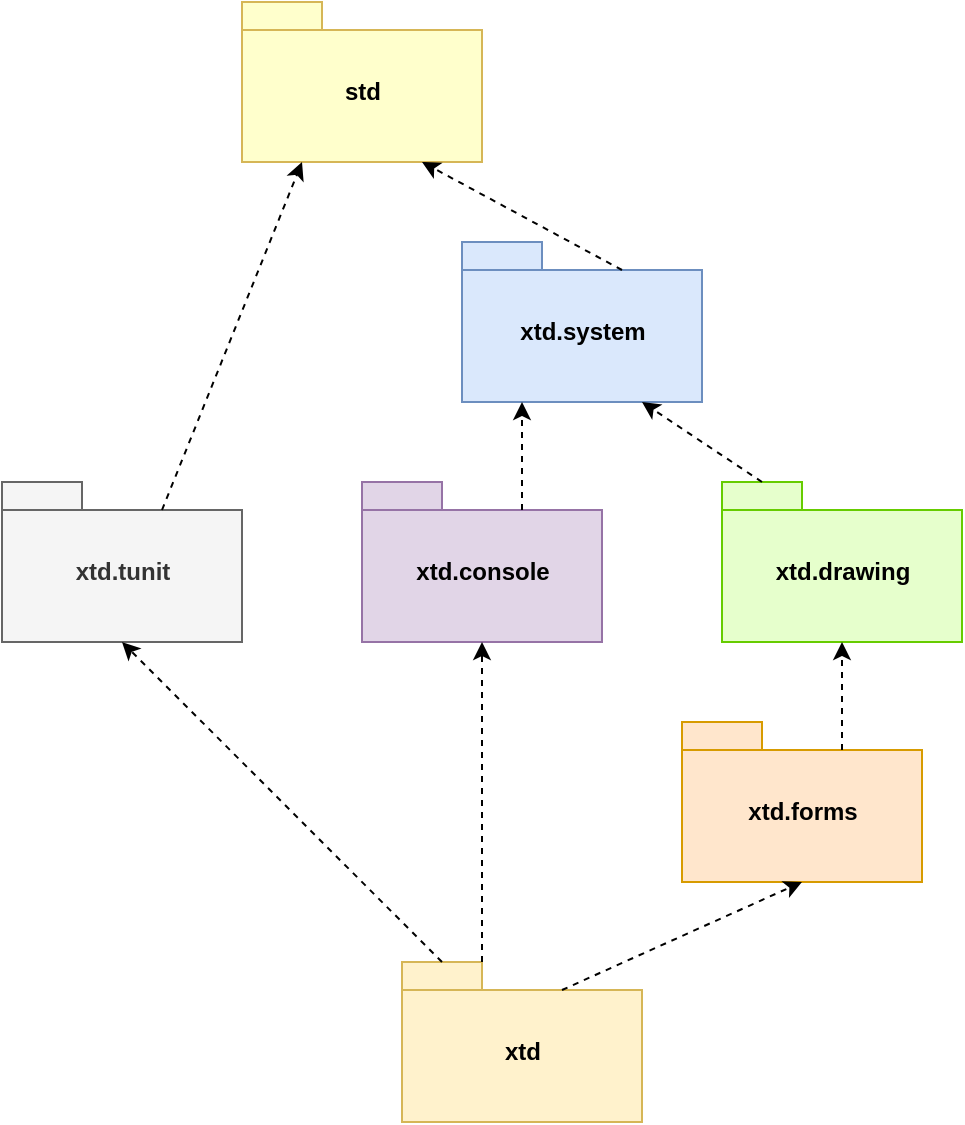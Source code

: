 <mxfile version="13.8.6" type="device"><diagram id="FfeFMesWPq1AGEQVJyfI" name="Page-1"><mxGraphModel dx="1426" dy="905" grid="1" gridSize="10" guides="1" tooltips="1" connect="1" arrows="1" fold="1" page="1" pageScale="1" pageWidth="827" pageHeight="1169" math="0" shadow="0"><root><mxCell id="0"/><mxCell id="1" parent="0"/><mxCell id="gx20HtWSzIbTSEyNp-S_-11" value="xtd" style="shape=folder;fontStyle=1;spacingTop=10;tabWidth=40;tabHeight=14;tabPosition=left;html=1;rounded=0;fillColor=#fff2cc;strokeColor=#d6b656;" vertex="1" parent="1"><mxGeometry x="360" y="680" width="120" height="80" as="geometry"/></mxCell><mxCell id="gx20HtWSzIbTSEyNp-S_-13" value="xtd.console" style="shape=folder;fontStyle=1;spacingTop=10;tabWidth=40;tabHeight=14;tabPosition=left;html=1;rounded=0;fillColor=#e1d5e7;strokeColor=#9673a6;" vertex="1" parent="1"><mxGeometry x="340" y="440" width="120" height="80" as="geometry"/></mxCell><mxCell id="gx20HtWSzIbTSEyNp-S_-14" value="xtd.tunit" style="shape=folder;fontStyle=1;spacingTop=10;tabWidth=40;tabHeight=14;tabPosition=left;html=1;rounded=0;fillColor=#f5f5f5;strokeColor=#666666;fontColor=#333333;" vertex="1" parent="1"><mxGeometry x="160" y="440" width="120" height="80" as="geometry"/></mxCell><mxCell id="gx20HtWSzIbTSEyNp-S_-15" value="xtd.forms" style="shape=folder;fontStyle=1;spacingTop=10;tabWidth=40;tabHeight=14;tabPosition=left;html=1;rounded=0;fillColor=#ffe6cc;strokeColor=#d79b00;" vertex="1" parent="1"><mxGeometry x="500" y="560" width="120" height="80" as="geometry"/></mxCell><mxCell id="gx20HtWSzIbTSEyNp-S_-16" value="xtd.drawing" style="shape=folder;fontStyle=1;spacingTop=10;tabWidth=40;tabHeight=14;tabPosition=left;html=1;rounded=0;fillColor=#E6FFCC;strokeColor=#66CC00;" vertex="1" parent="1"><mxGeometry x="520" y="440" width="120" height="80" as="geometry"/></mxCell><mxCell id="gx20HtWSzIbTSEyNp-S_-17" value="xtd.system" style="shape=folder;fontStyle=1;spacingTop=10;tabWidth=40;tabHeight=14;tabPosition=left;html=1;rounded=0;fillColor=#dae8fc;strokeColor=#6c8ebf;" vertex="1" parent="1"><mxGeometry x="390" y="320" width="120" height="80" as="geometry"/></mxCell><mxCell id="gx20HtWSzIbTSEyNp-S_-18" value="std" style="shape=folder;fontStyle=1;spacingTop=10;tabWidth=40;tabHeight=14;tabPosition=left;html=1;rounded=0;strokeColor=#d6b656;fillColor=#FFFFCC;" vertex="1" parent="1"><mxGeometry x="280" y="200" width="120" height="80" as="geometry"/></mxCell><mxCell id="gx20HtWSzIbTSEyNp-S_-22" value="" style="endArrow=classic;dashed=1;html=1;exitX=0;exitY=0;exitDx=80;exitDy=14;exitPerimeter=0;entryX=0.25;entryY=1;entryDx=0;entryDy=0;entryPerimeter=0;endFill=1;" edge="1" parent="1" source="gx20HtWSzIbTSEyNp-S_-14" target="gx20HtWSzIbTSEyNp-S_-18"><mxGeometry width="50" height="50" relative="1" as="geometry"><mxPoint x="240" y="160" as="sourcePoint"/><mxPoint x="290" y="110" as="targetPoint"/></mxGeometry></mxCell><mxCell id="gx20HtWSzIbTSEyNp-S_-23" value="" style="endArrow=classic;dashed=1;html=1;exitX=0;exitY=0;exitDx=80;exitDy=14;exitPerimeter=0;entryX=0.75;entryY=1;entryDx=0;entryDy=0;entryPerimeter=0;endFill=1;" edge="1" parent="1" source="gx20HtWSzIbTSEyNp-S_-17" target="gx20HtWSzIbTSEyNp-S_-18"><mxGeometry width="50" height="50" relative="1" as="geometry"><mxPoint x="210" y="424" as="sourcePoint"/><mxPoint x="286.04" y="208" as="targetPoint"/></mxGeometry></mxCell><mxCell id="gx20HtWSzIbTSEyNp-S_-24" value="" style="endArrow=classic;dashed=1;html=1;exitX=0;exitY=0;exitDx=20;exitDy=0;exitPerimeter=0;entryX=0.75;entryY=1;entryDx=0;entryDy=0;entryPerimeter=0;endFill=1;" edge="1" parent="1" source="gx20HtWSzIbTSEyNp-S_-16" target="gx20HtWSzIbTSEyNp-S_-17"><mxGeometry width="50" height="50" relative="1" as="geometry"><mxPoint x="220" y="434" as="sourcePoint"/><mxPoint x="296.04" y="218" as="targetPoint"/></mxGeometry></mxCell><mxCell id="gx20HtWSzIbTSEyNp-S_-25" value="" style="endArrow=classic;dashed=1;html=1;exitX=0;exitY=0;exitDx=80;exitDy=14;exitPerimeter=0;entryX=0.25;entryY=1;entryDx=0;entryDy=0;entryPerimeter=0;endFill=1;" edge="1" parent="1" source="gx20HtWSzIbTSEyNp-S_-13" target="gx20HtWSzIbTSEyNp-S_-17"><mxGeometry width="50" height="50" relative="1" as="geometry"><mxPoint x="230" y="444" as="sourcePoint"/><mxPoint x="306.04" y="228" as="targetPoint"/></mxGeometry></mxCell><mxCell id="gx20HtWSzIbTSEyNp-S_-26" value="" style="endArrow=classic;dashed=1;html=1;exitX=0;exitY=0;exitDx=80;exitDy=14;exitPerimeter=0;entryX=0.5;entryY=1;entryDx=0;entryDy=0;entryPerimeter=0;endFill=1;" edge="1" parent="1" source="gx20HtWSzIbTSEyNp-S_-15" target="gx20HtWSzIbTSEyNp-S_-16"><mxGeometry width="50" height="50" relative="1" as="geometry"><mxPoint x="240" y="454" as="sourcePoint"/><mxPoint x="316.04" y="238" as="targetPoint"/></mxGeometry></mxCell><mxCell id="gx20HtWSzIbTSEyNp-S_-27" value="" style="endArrow=classic;dashed=1;html=1;exitX=0;exitY=0;exitDx=20;exitDy=0;exitPerimeter=0;entryX=0.5;entryY=1;entryDx=0;entryDy=0;entryPerimeter=0;endFill=1;" edge="1" parent="1" source="gx20HtWSzIbTSEyNp-S_-11" target="gx20HtWSzIbTSEyNp-S_-14"><mxGeometry width="50" height="50" relative="1" as="geometry"><mxPoint x="250" y="464" as="sourcePoint"/><mxPoint x="326.04" y="248" as="targetPoint"/></mxGeometry></mxCell><mxCell id="gx20HtWSzIbTSEyNp-S_-30" value="" style="endArrow=classic;dashed=1;html=1;exitX=0;exitY=0;exitDx=40;exitDy=0;exitPerimeter=0;entryX=0.5;entryY=1;entryDx=0;entryDy=0;entryPerimeter=0;endFill=1;" edge="1" parent="1" source="gx20HtWSzIbTSEyNp-S_-11" target="gx20HtWSzIbTSEyNp-S_-13"><mxGeometry width="50" height="50" relative="1" as="geometry"><mxPoint x="270" y="484" as="sourcePoint"/><mxPoint x="346.04" y="268" as="targetPoint"/></mxGeometry></mxCell><mxCell id="gx20HtWSzIbTSEyNp-S_-31" value="" style="endArrow=classic;dashed=1;html=1;exitX=0;exitY=0;exitDx=80;exitDy=14;exitPerimeter=0;entryX=0.5;entryY=1;entryDx=0;entryDy=0;entryPerimeter=0;endFill=1;" edge="1" parent="1" source="gx20HtWSzIbTSEyNp-S_-11" target="gx20HtWSzIbTSEyNp-S_-15"><mxGeometry width="50" height="50" relative="1" as="geometry"><mxPoint x="280" y="494" as="sourcePoint"/><mxPoint x="356.04" y="278" as="targetPoint"/></mxGeometry></mxCell></root></mxGraphModel></diagram></mxfile>